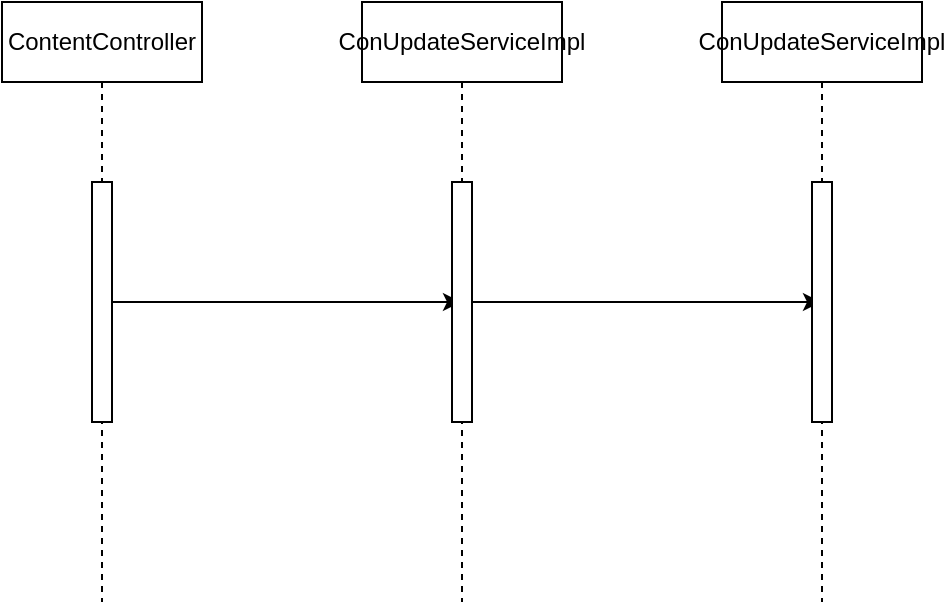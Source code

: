 <mxfile version="17.4.3" type="github">
  <diagram id="rUN5KzVGXAF8q-OH2IqZ" name="第 1 页">
    <mxGraphModel dx="1221" dy="568" grid="1" gridSize="10" guides="1" tooltips="1" connect="1" arrows="1" fold="1" page="1" pageScale="1" pageWidth="827" pageHeight="1169" math="0" shadow="0">
      <root>
        <mxCell id="0" />
        <mxCell id="1" parent="0" />
        <mxCell id="Z9LiHGhNITF9_QhwEXv6-19" value="" style="edgeStyle=orthogonalEdgeStyle;rounded=0;orthogonalLoop=1;jettySize=auto;html=1;" edge="1" parent="1" source="Z9LiHGhNITF9_QhwEXv6-15" target="Z9LiHGhNITF9_QhwEXv6-17">
          <mxGeometry relative="1" as="geometry" />
        </mxCell>
        <mxCell id="Z9LiHGhNITF9_QhwEXv6-15" value="ContentController" style="shape=umlLifeline;perimeter=lifelinePerimeter;whiteSpace=wrap;html=1;container=1;collapsible=0;recursiveResize=0;outlineConnect=0;" vertex="1" parent="1">
          <mxGeometry x="120" y="70" width="100" height="300" as="geometry" />
        </mxCell>
        <mxCell id="Z9LiHGhNITF9_QhwEXv6-16" value="" style="html=1;points=[];perimeter=orthogonalPerimeter;" vertex="1" parent="Z9LiHGhNITF9_QhwEXv6-15">
          <mxGeometry x="45" y="90" width="10" height="120" as="geometry" />
        </mxCell>
        <mxCell id="Z9LiHGhNITF9_QhwEXv6-22" value="" style="edgeStyle=orthogonalEdgeStyle;rounded=0;orthogonalLoop=1;jettySize=auto;html=1;" edge="1" parent="1" source="Z9LiHGhNITF9_QhwEXv6-17" target="Z9LiHGhNITF9_QhwEXv6-20">
          <mxGeometry relative="1" as="geometry" />
        </mxCell>
        <mxCell id="Z9LiHGhNITF9_QhwEXv6-17" value="ConUpdateServiceImpl" style="shape=umlLifeline;perimeter=lifelinePerimeter;whiteSpace=wrap;html=1;container=1;collapsible=0;recursiveResize=0;outlineConnect=0;" vertex="1" parent="1">
          <mxGeometry x="300" y="70" width="100" height="300" as="geometry" />
        </mxCell>
        <mxCell id="Z9LiHGhNITF9_QhwEXv6-18" value="" style="html=1;points=[];perimeter=orthogonalPerimeter;" vertex="1" parent="Z9LiHGhNITF9_QhwEXv6-17">
          <mxGeometry x="45" y="90" width="10" height="120" as="geometry" />
        </mxCell>
        <mxCell id="Z9LiHGhNITF9_QhwEXv6-20" value="ConUpdateServiceImpl" style="shape=umlLifeline;perimeter=lifelinePerimeter;whiteSpace=wrap;html=1;container=1;collapsible=0;recursiveResize=0;outlineConnect=0;" vertex="1" parent="1">
          <mxGeometry x="480" y="70" width="100" height="300" as="geometry" />
        </mxCell>
        <mxCell id="Z9LiHGhNITF9_QhwEXv6-21" value="" style="html=1;points=[];perimeter=orthogonalPerimeter;" vertex="1" parent="Z9LiHGhNITF9_QhwEXv6-20">
          <mxGeometry x="45" y="90" width="10" height="120" as="geometry" />
        </mxCell>
      </root>
    </mxGraphModel>
  </diagram>
</mxfile>

